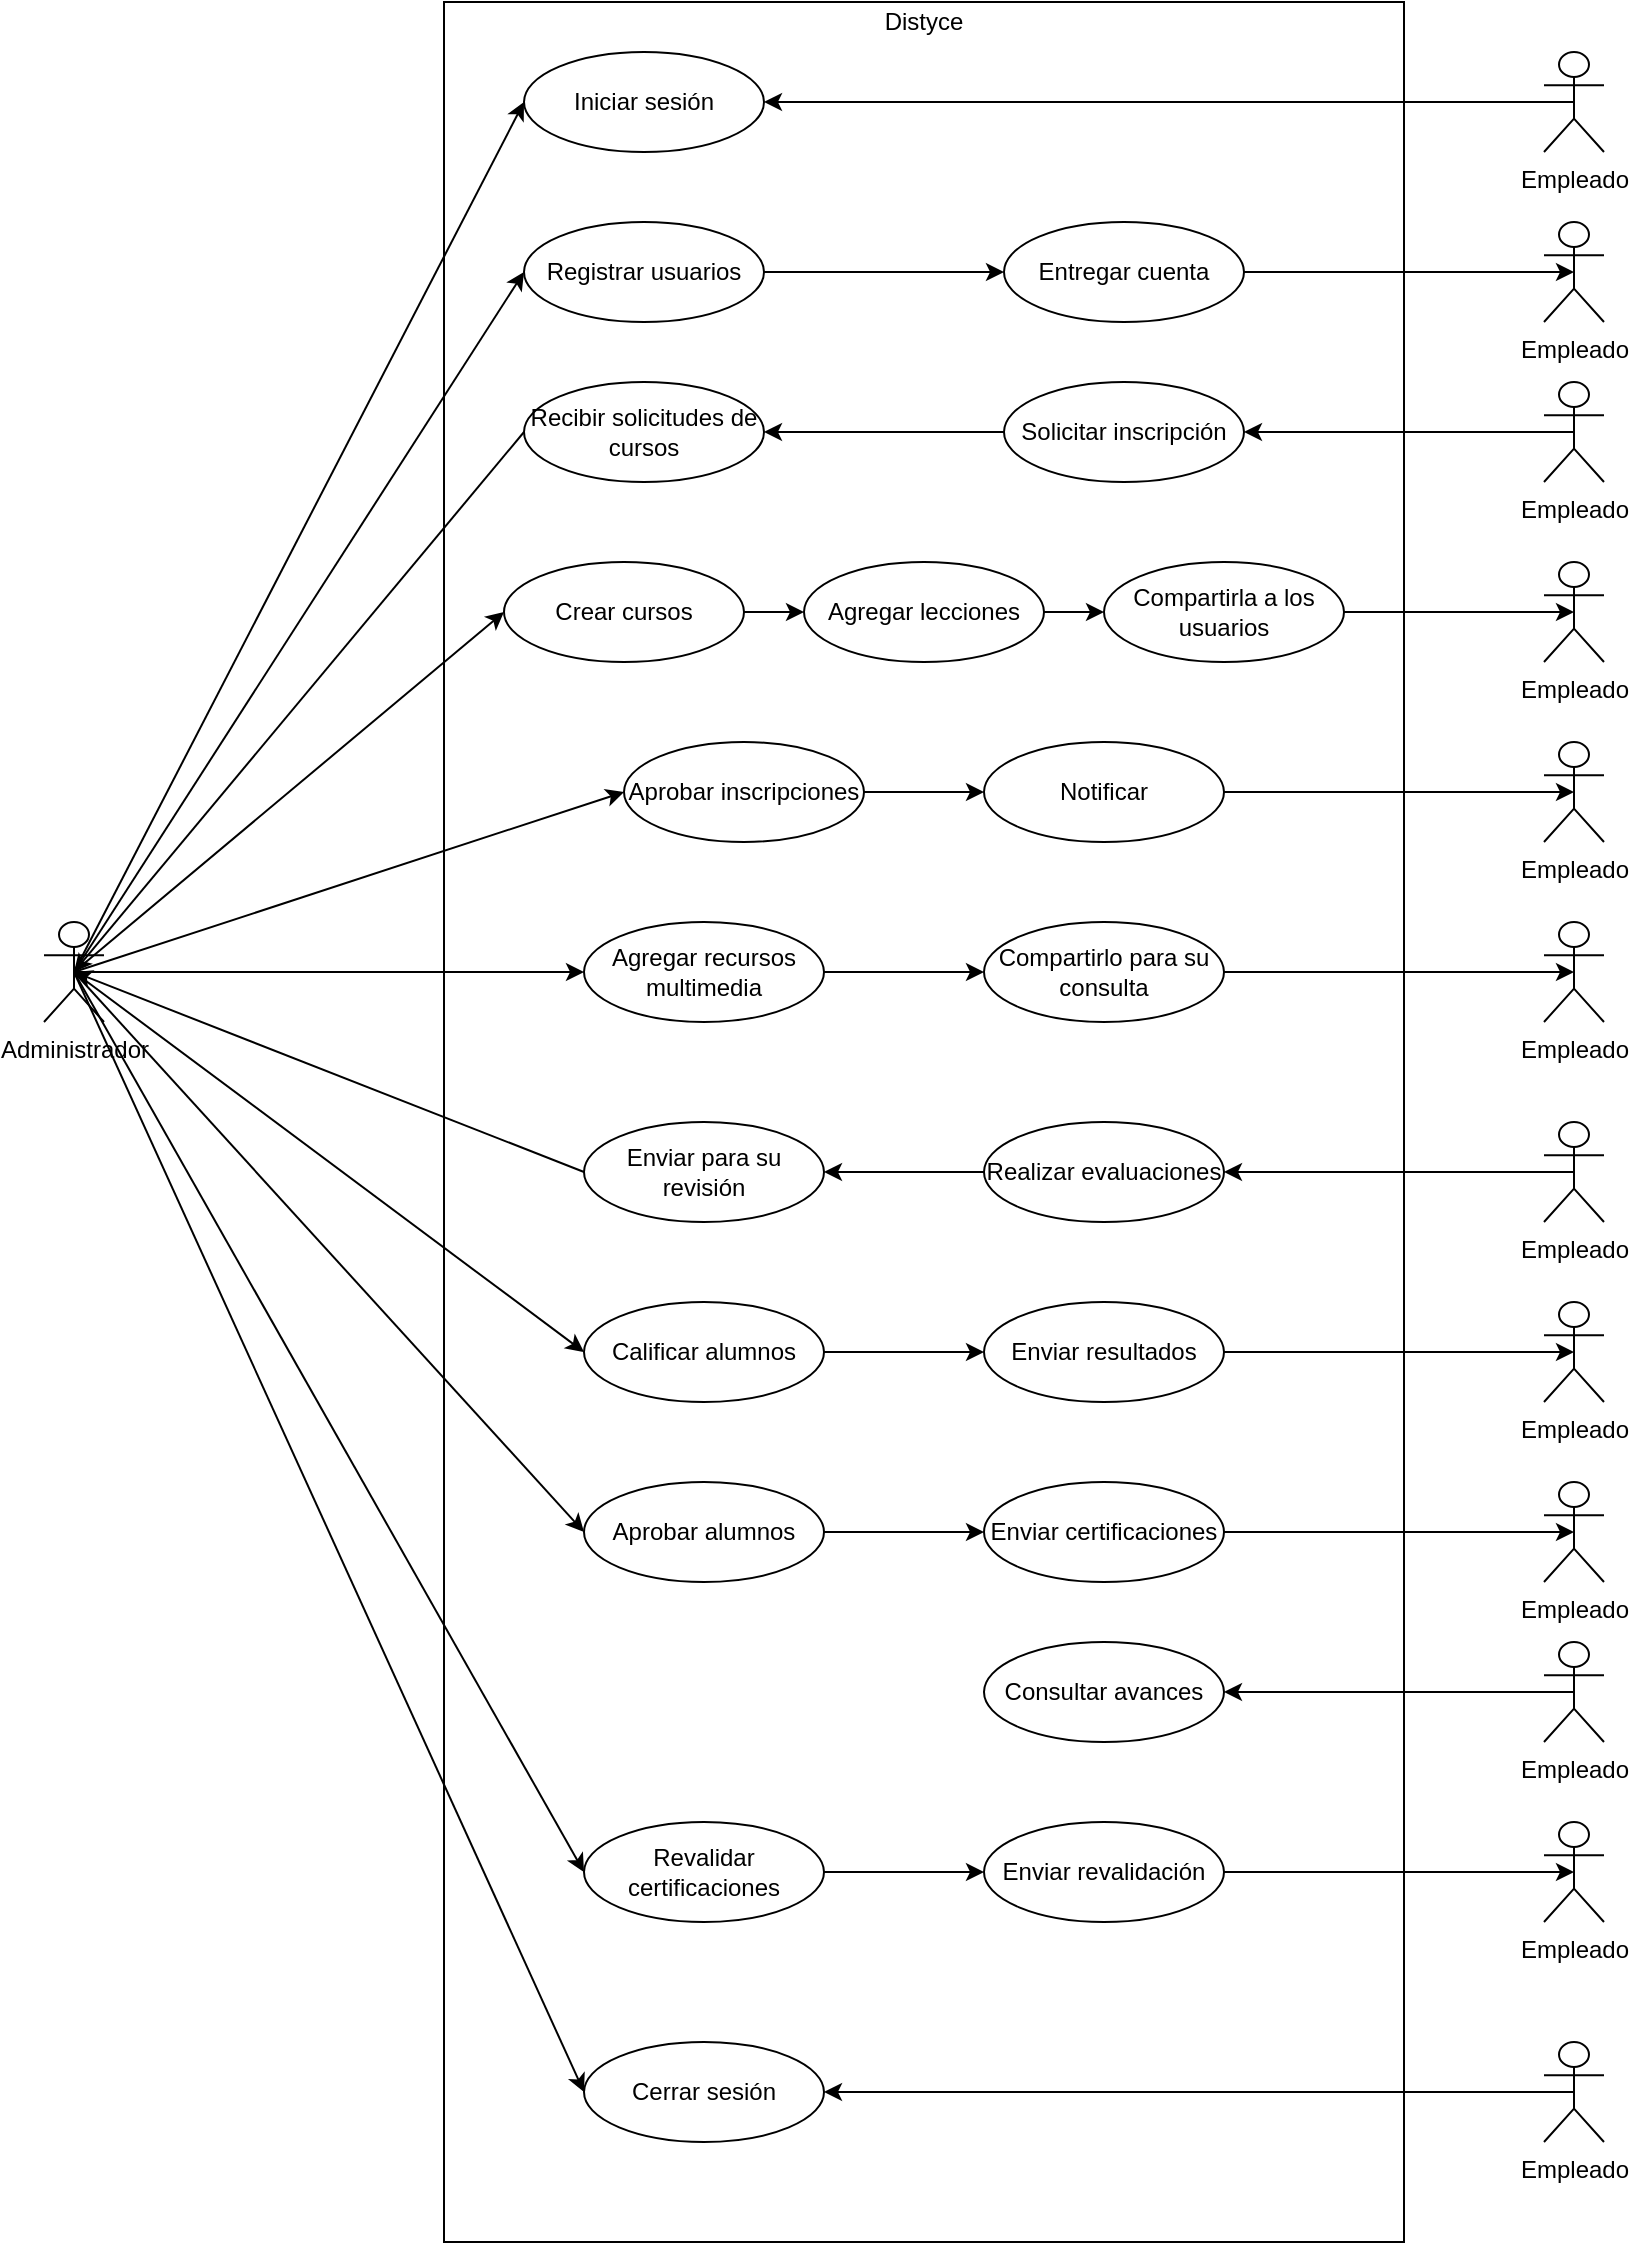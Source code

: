 <mxfile>
    <diagram id="o408uXbn1cwJ5TYNPG8C" name="Page-1">
        <mxGraphModel dx="3064" dy="1195" grid="1" gridSize="10" guides="1" tooltips="1" connect="1" arrows="1" fold="1" page="1" pageScale="1" pageWidth="827" pageHeight="1169" math="0" shadow="0">
            <root>
                <mxCell id="0"/>
                <mxCell id="1" parent="0"/>
                <mxCell id="53" value="" style="rounded=0;whiteSpace=wrap;html=1;strokeColor=#000000;" vertex="1" parent="1">
                    <mxGeometry x="-640" y="80" width="480" height="1120" as="geometry"/>
                </mxCell>
                <mxCell id="54" value="Iniciar sesión" style="ellipse;whiteSpace=wrap;html=1;" vertex="1" parent="1">
                    <mxGeometry x="-600" y="105" width="120" height="50" as="geometry"/>
                </mxCell>
                <mxCell id="55" value="Distyce" style="text;html=1;strokeColor=none;fillColor=none;align=center;verticalAlign=middle;whiteSpace=wrap;rounded=0;" vertex="1" parent="1">
                    <mxGeometry x="-640" y="80" width="480" height="20" as="geometry"/>
                </mxCell>
                <mxCell id="57" style="rounded=0;orthogonalLoop=1;jettySize=auto;html=1;exitX=0.5;exitY=0.5;exitDx=0;exitDy=0;exitPerimeter=0;entryX=0;entryY=0.5;entryDx=0;entryDy=0;" edge="1" parent="1" source="56" target="54">
                    <mxGeometry relative="1" as="geometry"/>
                </mxCell>
                <mxCell id="61" style="edgeStyle=none;rounded=0;orthogonalLoop=1;jettySize=auto;html=1;exitX=0.5;exitY=0.5;exitDx=0;exitDy=0;exitPerimeter=0;entryX=0;entryY=0.5;entryDx=0;entryDy=0;" edge="1" parent="1" source="56" target="60">
                    <mxGeometry relative="1" as="geometry"/>
                </mxCell>
                <mxCell id="75" style="edgeStyle=none;rounded=0;orthogonalLoop=1;jettySize=auto;html=1;exitX=0.5;exitY=0.5;exitDx=0;exitDy=0;exitPerimeter=0;entryX=0;entryY=0.5;entryDx=0;entryDy=0;" edge="1" parent="1" source="56" target="74">
                    <mxGeometry relative="1" as="geometry"/>
                </mxCell>
                <mxCell id="103" style="edgeStyle=none;rounded=0;orthogonalLoop=1;jettySize=auto;html=1;exitX=0.5;exitY=0.5;exitDx=0;exitDy=0;exitPerimeter=0;endArrow=classic;endFill=1;entryX=0;entryY=0.5;entryDx=0;entryDy=0;" edge="1" parent="1" source="56" target="76">
                    <mxGeometry relative="1" as="geometry">
                        <mxPoint x="-594.303" y="464.367" as="targetPoint"/>
                    </mxGeometry>
                </mxCell>
                <mxCell id="121" style="edgeStyle=none;rounded=0;orthogonalLoop=1;jettySize=auto;html=1;exitX=0.5;exitY=0.5;exitDx=0;exitDy=0;exitPerimeter=0;entryX=0;entryY=0.5;entryDx=0;entryDy=0;endArrow=classic;endFill=1;" edge="1" parent="1" source="56" target="119">
                    <mxGeometry relative="1" as="geometry"/>
                </mxCell>
                <mxCell id="133" style="edgeStyle=none;rounded=0;orthogonalLoop=1;jettySize=auto;html=1;exitX=0.5;exitY=0.5;exitDx=0;exitDy=0;exitPerimeter=0;entryX=0;entryY=0.5;entryDx=0;entryDy=0;endArrow=classic;endFill=1;" edge="1" parent="1" source="56" target="132">
                    <mxGeometry relative="1" as="geometry"/>
                </mxCell>
                <mxCell id="141" style="edgeStyle=none;rounded=0;orthogonalLoop=1;jettySize=auto;html=1;exitX=0.5;exitY=0.5;exitDx=0;exitDy=0;exitPerimeter=0;entryX=0;entryY=0.5;entryDx=0;entryDy=0;endArrow=classic;endFill=1;" edge="1" parent="1" source="56" target="138">
                    <mxGeometry relative="1" as="geometry"/>
                </mxCell>
                <mxCell id="147" style="edgeStyle=none;rounded=0;orthogonalLoop=1;jettySize=auto;html=1;exitX=0.5;exitY=0.5;exitDx=0;exitDy=0;exitPerimeter=0;entryX=0;entryY=0.5;entryDx=0;entryDy=0;endArrow=classic;endFill=1;" edge="1" parent="1" source="56" target="144">
                    <mxGeometry relative="1" as="geometry"/>
                </mxCell>
                <mxCell id="158" style="edgeStyle=none;rounded=0;orthogonalLoop=1;jettySize=auto;html=1;exitX=0.5;exitY=0.5;exitDx=0;exitDy=0;exitPerimeter=0;entryX=0;entryY=0.5;entryDx=0;entryDy=0;endArrow=classic;endFill=1;" edge="1" parent="1" source="56" target="155">
                    <mxGeometry relative="1" as="geometry"/>
                </mxCell>
                <mxCell id="56" value="Administrador" style="shape=umlActor;verticalLabelPosition=bottom;verticalAlign=top;html=1;" vertex="1" parent="1">
                    <mxGeometry x="-840" y="540" width="30" height="50" as="geometry"/>
                </mxCell>
                <mxCell id="59" style="edgeStyle=none;rounded=0;orthogonalLoop=1;jettySize=auto;html=1;exitX=0.5;exitY=0.5;exitDx=0;exitDy=0;exitPerimeter=0;entryX=1;entryY=0.5;entryDx=0;entryDy=0;" edge="1" parent="1" source="58" target="54">
                    <mxGeometry relative="1" as="geometry"/>
                </mxCell>
                <mxCell id="58" value="Empleado" style="shape=umlActor;verticalLabelPosition=bottom;verticalAlign=top;html=1;" vertex="1" parent="1">
                    <mxGeometry x="-90" y="105" width="30" height="50" as="geometry"/>
                </mxCell>
                <mxCell id="64" style="edgeStyle=none;rounded=0;orthogonalLoop=1;jettySize=auto;html=1;exitX=1;exitY=0.5;exitDx=0;exitDy=0;entryX=0;entryY=0.5;entryDx=0;entryDy=0;" edge="1" parent="1" source="60" target="63">
                    <mxGeometry relative="1" as="geometry"/>
                </mxCell>
                <mxCell id="60" value="Registrar usuarios" style="ellipse;whiteSpace=wrap;html=1;" vertex="1" parent="1">
                    <mxGeometry x="-600" y="190" width="120" height="50" as="geometry"/>
                </mxCell>
                <mxCell id="66" style="edgeStyle=none;rounded=0;orthogonalLoop=1;jettySize=auto;html=1;exitX=1;exitY=0.5;exitDx=0;exitDy=0;entryX=0.5;entryY=0.5;entryDx=0;entryDy=0;entryPerimeter=0;" edge="1" parent="1" source="63" target="65">
                    <mxGeometry relative="1" as="geometry"/>
                </mxCell>
                <mxCell id="63" value="Entregar cuenta" style="ellipse;whiteSpace=wrap;html=1;" vertex="1" parent="1">
                    <mxGeometry x="-360" y="190" width="120" height="50" as="geometry"/>
                </mxCell>
                <mxCell id="65" value="Empleado" style="shape=umlActor;verticalLabelPosition=bottom;verticalAlign=top;html=1;" vertex="1" parent="1">
                    <mxGeometry x="-90" y="190" width="30" height="50" as="geometry"/>
                </mxCell>
                <mxCell id="117" style="edgeStyle=none;rounded=0;orthogonalLoop=1;jettySize=auto;html=1;exitX=1;exitY=0.5;exitDx=0;exitDy=0;entryX=0;entryY=0.5;entryDx=0;entryDy=0;endArrow=classic;endFill=1;" edge="1" parent="1" source="74" target="104">
                    <mxGeometry relative="1" as="geometry"/>
                </mxCell>
                <mxCell id="74" value="Crear cursos" style="ellipse;whiteSpace=wrap;html=1;" vertex="1" parent="1">
                    <mxGeometry x="-610" y="360" width="120" height="50" as="geometry"/>
                </mxCell>
                <mxCell id="99" style="edgeStyle=none;rounded=0;orthogonalLoop=1;jettySize=auto;html=1;exitX=1;exitY=0.5;exitDx=0;exitDy=0;entryX=0;entryY=0.5;entryDx=0;entryDy=0;endArrow=classic;endFill=1;" edge="1" parent="1" source="76" target="97">
                    <mxGeometry relative="1" as="geometry"/>
                </mxCell>
                <mxCell id="76" value="Aprobar inscripciones" style="ellipse;whiteSpace=wrap;html=1;" vertex="1" parent="1">
                    <mxGeometry x="-550" y="450" width="120" height="50" as="geometry"/>
                </mxCell>
                <mxCell id="81" style="edgeStyle=none;rounded=0;orthogonalLoop=1;jettySize=auto;html=1;exitX=0.5;exitY=0.5;exitDx=0;exitDy=0;exitPerimeter=0;" edge="1" parent="1" source="78" target="80">
                    <mxGeometry relative="1" as="geometry"/>
                </mxCell>
                <mxCell id="78" value="Empleado" style="shape=umlActor;verticalLabelPosition=bottom;verticalAlign=top;html=1;" vertex="1" parent="1">
                    <mxGeometry x="-90" y="270" width="30" height="50" as="geometry"/>
                </mxCell>
                <mxCell id="85" style="edgeStyle=none;rounded=0;orthogonalLoop=1;jettySize=auto;html=1;exitX=0;exitY=0.5;exitDx=0;exitDy=0;entryX=1;entryY=0.5;entryDx=0;entryDy=0;" edge="1" parent="1" source="80" target="83">
                    <mxGeometry relative="1" as="geometry"/>
                </mxCell>
                <mxCell id="80" value="Solicitar inscripción" style="ellipse;whiteSpace=wrap;html=1;" vertex="1" parent="1">
                    <mxGeometry x="-360" y="270" width="120" height="50" as="geometry"/>
                </mxCell>
                <mxCell id="84" style="edgeStyle=none;rounded=0;orthogonalLoop=1;jettySize=auto;html=1;exitX=0;exitY=0.5;exitDx=0;exitDy=0;entryX=0.5;entryY=0.5;entryDx=0;entryDy=0;entryPerimeter=0;" edge="1" parent="1" source="83" target="56">
                    <mxGeometry relative="1" as="geometry"/>
                </mxCell>
                <mxCell id="83" value="Recibir solicitudes de cursos" style="ellipse;whiteSpace=wrap;html=1;" vertex="1" parent="1">
                    <mxGeometry x="-600" y="270" width="120" height="50" as="geometry"/>
                </mxCell>
                <mxCell id="87" value="Empleado" style="shape=umlActor;verticalLabelPosition=bottom;verticalAlign=top;html=1;" vertex="1" parent="1">
                    <mxGeometry x="-90" y="450" width="30" height="50" as="geometry"/>
                </mxCell>
                <mxCell id="98" style="edgeStyle=none;rounded=0;orthogonalLoop=1;jettySize=auto;html=1;exitX=1;exitY=0.5;exitDx=0;exitDy=0;entryX=0.5;entryY=0.5;entryDx=0;entryDy=0;entryPerimeter=0;endArrow=classic;endFill=1;" edge="1" parent="1" source="97" target="87">
                    <mxGeometry relative="1" as="geometry"/>
                </mxCell>
                <mxCell id="97" value="Notificar" style="ellipse;whiteSpace=wrap;html=1;" vertex="1" parent="1">
                    <mxGeometry x="-370" y="450" width="120" height="50" as="geometry"/>
                </mxCell>
                <mxCell id="118" style="edgeStyle=none;rounded=0;orthogonalLoop=1;jettySize=auto;html=1;exitX=1;exitY=0.5;exitDx=0;exitDy=0;entryX=0;entryY=0.5;entryDx=0;entryDy=0;endArrow=classic;endFill=1;" edge="1" parent="1" source="104" target="106">
                    <mxGeometry relative="1" as="geometry"/>
                </mxCell>
                <mxCell id="104" value="Agregar lecciones" style="ellipse;whiteSpace=wrap;html=1;" vertex="1" parent="1">
                    <mxGeometry x="-460" y="360" width="120" height="50" as="geometry"/>
                </mxCell>
                <mxCell id="110" style="edgeStyle=none;rounded=0;orthogonalLoop=1;jettySize=auto;html=1;exitX=1;exitY=0.5;exitDx=0;exitDy=0;entryX=0.5;entryY=0.5;entryDx=0;entryDy=0;entryPerimeter=0;endArrow=classic;endFill=1;" edge="1" parent="1" source="106" target="109">
                    <mxGeometry relative="1" as="geometry"/>
                </mxCell>
                <mxCell id="106" value="Compartirla a los usuarios" style="ellipse;whiteSpace=wrap;html=1;" vertex="1" parent="1">
                    <mxGeometry x="-310" y="360" width="120" height="50" as="geometry"/>
                </mxCell>
                <mxCell id="109" value="Empleado" style="shape=umlActor;verticalLabelPosition=bottom;verticalAlign=top;html=1;" vertex="1" parent="1">
                    <mxGeometry x="-90" y="360" width="30" height="50" as="geometry"/>
                </mxCell>
                <mxCell id="122" style="edgeStyle=none;rounded=0;orthogonalLoop=1;jettySize=auto;html=1;exitX=1;exitY=0.5;exitDx=0;exitDy=0;entryX=0;entryY=0.5;entryDx=0;entryDy=0;endArrow=classic;endFill=1;" edge="1" parent="1" source="119" target="120">
                    <mxGeometry relative="1" as="geometry"/>
                </mxCell>
                <mxCell id="119" value="Agregar recursos multimedia" style="ellipse;whiteSpace=wrap;html=1;" vertex="1" parent="1">
                    <mxGeometry x="-570" y="540" width="120" height="50" as="geometry"/>
                </mxCell>
                <mxCell id="123" style="edgeStyle=none;rounded=0;orthogonalLoop=1;jettySize=auto;html=1;exitX=1;exitY=0.5;exitDx=0;exitDy=0;endArrow=classic;endFill=1;entryX=0.5;entryY=0.5;entryDx=0;entryDy=0;entryPerimeter=0;" edge="1" parent="1" source="120" target="124">
                    <mxGeometry relative="1" as="geometry">
                        <mxPoint x="-130" y="565.059" as="targetPoint"/>
                    </mxGeometry>
                </mxCell>
                <mxCell id="120" value="Compartirlo para su consulta" style="ellipse;whiteSpace=wrap;html=1;" vertex="1" parent="1">
                    <mxGeometry x="-370" y="540" width="120" height="50" as="geometry"/>
                </mxCell>
                <mxCell id="124" value="Empleado" style="shape=umlActor;verticalLabelPosition=bottom;verticalAlign=top;html=1;" vertex="1" parent="1">
                    <mxGeometry x="-90" y="540" width="30" height="50" as="geometry"/>
                </mxCell>
                <mxCell id="129" style="edgeStyle=none;rounded=0;orthogonalLoop=1;jettySize=auto;html=1;exitX=0;exitY=0.5;exitDx=0;exitDy=0;endArrow=classic;endFill=1;" edge="1" parent="1" source="125" target="126">
                    <mxGeometry relative="1" as="geometry"/>
                </mxCell>
                <mxCell id="125" value="Realizar evaluaciones" style="ellipse;whiteSpace=wrap;html=1;" vertex="1" parent="1">
                    <mxGeometry x="-370" y="640" width="120" height="50" as="geometry"/>
                </mxCell>
                <mxCell id="130" style="edgeStyle=none;rounded=0;orthogonalLoop=1;jettySize=auto;html=1;exitX=0;exitY=0.5;exitDx=0;exitDy=0;entryX=0.5;entryY=0.5;entryDx=0;entryDy=0;entryPerimeter=0;endArrow=classic;endFill=1;" edge="1" parent="1" source="126" target="56">
                    <mxGeometry relative="1" as="geometry"/>
                </mxCell>
                <mxCell id="126" value="Enviar para su revisión" style="ellipse;whiteSpace=wrap;html=1;" vertex="1" parent="1">
                    <mxGeometry x="-570" y="640" width="120" height="50" as="geometry"/>
                </mxCell>
                <mxCell id="128" style="edgeStyle=none;rounded=0;orthogonalLoop=1;jettySize=auto;html=1;exitX=0.5;exitY=0.5;exitDx=0;exitDy=0;exitPerimeter=0;entryX=1;entryY=0.5;entryDx=0;entryDy=0;endArrow=classic;endFill=1;" edge="1" parent="1" source="127" target="125">
                    <mxGeometry relative="1" as="geometry"/>
                </mxCell>
                <mxCell id="127" value="Empleado" style="shape=umlActor;verticalLabelPosition=bottom;verticalAlign=top;html=1;" vertex="1" parent="1">
                    <mxGeometry x="-90" y="640" width="30" height="50" as="geometry"/>
                </mxCell>
                <mxCell id="135" style="edgeStyle=none;rounded=0;orthogonalLoop=1;jettySize=auto;html=1;exitX=1;exitY=0.5;exitDx=0;exitDy=0;entryX=0;entryY=0.5;entryDx=0;entryDy=0;endArrow=classic;endFill=1;" edge="1" parent="1" source="132" target="134">
                    <mxGeometry relative="1" as="geometry"/>
                </mxCell>
                <mxCell id="132" value="Calificar alumnos" style="ellipse;whiteSpace=wrap;html=1;" vertex="1" parent="1">
                    <mxGeometry x="-570" y="730" width="120" height="50" as="geometry"/>
                </mxCell>
                <mxCell id="137" style="edgeStyle=none;rounded=0;orthogonalLoop=1;jettySize=auto;html=1;exitX=1;exitY=0.5;exitDx=0;exitDy=0;entryX=0.5;entryY=0.5;entryDx=0;entryDy=0;entryPerimeter=0;endArrow=classic;endFill=1;" edge="1" parent="1" source="134" target="136">
                    <mxGeometry relative="1" as="geometry"/>
                </mxCell>
                <mxCell id="134" value="Enviar resultados" style="ellipse;whiteSpace=wrap;html=1;" vertex="1" parent="1">
                    <mxGeometry x="-370" y="730" width="120" height="50" as="geometry"/>
                </mxCell>
                <mxCell id="136" value="Empleado" style="shape=umlActor;verticalLabelPosition=bottom;verticalAlign=top;html=1;" vertex="1" parent="1">
                    <mxGeometry x="-90" y="730" width="30" height="50" as="geometry"/>
                </mxCell>
                <mxCell id="140" style="edgeStyle=none;rounded=0;orthogonalLoop=1;jettySize=auto;html=1;exitX=1;exitY=0.5;exitDx=0;exitDy=0;entryX=0;entryY=0.5;entryDx=0;entryDy=0;endArrow=classic;endFill=1;" edge="1" parent="1" source="138" target="139">
                    <mxGeometry relative="1" as="geometry"/>
                </mxCell>
                <mxCell id="138" value="Aprobar alumnos" style="ellipse;whiteSpace=wrap;html=1;" vertex="1" parent="1">
                    <mxGeometry x="-570" y="820" width="120" height="50" as="geometry"/>
                </mxCell>
                <mxCell id="143" style="edgeStyle=none;rounded=0;orthogonalLoop=1;jettySize=auto;html=1;exitX=1;exitY=0.5;exitDx=0;exitDy=0;entryX=0.5;entryY=0.5;entryDx=0;entryDy=0;entryPerimeter=0;endArrow=classic;endFill=1;" edge="1" parent="1" source="139" target="142">
                    <mxGeometry relative="1" as="geometry"/>
                </mxCell>
                <mxCell id="139" value="Enviar certificaciones" style="ellipse;whiteSpace=wrap;html=1;" vertex="1" parent="1">
                    <mxGeometry x="-370" y="820" width="120" height="50" as="geometry"/>
                </mxCell>
                <mxCell id="142" value="Empleado" style="shape=umlActor;verticalLabelPosition=bottom;verticalAlign=top;html=1;" vertex="1" parent="1">
                    <mxGeometry x="-90" y="820" width="30" height="50" as="geometry"/>
                </mxCell>
                <mxCell id="153" style="edgeStyle=none;rounded=0;orthogonalLoop=1;jettySize=auto;html=1;exitX=1;exitY=0.5;exitDx=0;exitDy=0;entryX=0;entryY=0.5;entryDx=0;entryDy=0;endArrow=classic;endFill=1;" edge="1" parent="1" source="144" target="152">
                    <mxGeometry relative="1" as="geometry"/>
                </mxCell>
                <mxCell id="144" value="Revalidar certificaciones" style="ellipse;whiteSpace=wrap;html=1;" vertex="1" parent="1">
                    <mxGeometry x="-570" y="990" width="120" height="50" as="geometry"/>
                </mxCell>
                <mxCell id="150" style="edgeStyle=none;rounded=0;orthogonalLoop=1;jettySize=auto;html=1;exitX=0.5;exitY=0.5;exitDx=0;exitDy=0;exitPerimeter=0;endArrow=classic;endFill=1;" edge="1" parent="1" source="148" target="149">
                    <mxGeometry relative="1" as="geometry"/>
                </mxCell>
                <mxCell id="148" value="Empleado" style="shape=umlActor;verticalLabelPosition=bottom;verticalAlign=top;html=1;" vertex="1" parent="1">
                    <mxGeometry x="-90" y="900" width="30" height="50" as="geometry"/>
                </mxCell>
                <mxCell id="149" value="Consultar avances" style="ellipse;whiteSpace=wrap;html=1;" vertex="1" parent="1">
                    <mxGeometry x="-370" y="900" width="120" height="50" as="geometry"/>
                </mxCell>
                <mxCell id="151" value="Empleado" style="shape=umlActor;verticalLabelPosition=bottom;verticalAlign=top;html=1;" vertex="1" parent="1">
                    <mxGeometry x="-90" y="990" width="30" height="50" as="geometry"/>
                </mxCell>
                <mxCell id="154" style="edgeStyle=none;rounded=0;orthogonalLoop=1;jettySize=auto;html=1;exitX=1;exitY=0.5;exitDx=0;exitDy=0;entryX=0.5;entryY=0.5;entryDx=0;entryDy=0;entryPerimeter=0;endArrow=classic;endFill=1;" edge="1" parent="1" source="152" target="151">
                    <mxGeometry relative="1" as="geometry"/>
                </mxCell>
                <mxCell id="152" value="Enviar revalidación" style="ellipse;whiteSpace=wrap;html=1;" vertex="1" parent="1">
                    <mxGeometry x="-370" y="990" width="120" height="50" as="geometry"/>
                </mxCell>
                <mxCell id="155" value="Cerrar sesión" style="ellipse;whiteSpace=wrap;html=1;" vertex="1" parent="1">
                    <mxGeometry x="-570" y="1100" width="120" height="50" as="geometry"/>
                </mxCell>
                <mxCell id="157" style="edgeStyle=none;rounded=0;orthogonalLoop=1;jettySize=auto;html=1;exitX=0.5;exitY=0.5;exitDx=0;exitDy=0;exitPerimeter=0;entryX=1;entryY=0.5;entryDx=0;entryDy=0;endArrow=classic;endFill=1;" edge="1" parent="1" source="156" target="155">
                    <mxGeometry relative="1" as="geometry"/>
                </mxCell>
                <mxCell id="156" value="Empleado" style="shape=umlActor;verticalLabelPosition=bottom;verticalAlign=top;html=1;" vertex="1" parent="1">
                    <mxGeometry x="-90" y="1100" width="30" height="50" as="geometry"/>
                </mxCell>
            </root>
        </mxGraphModel>
    </diagram>
</mxfile>